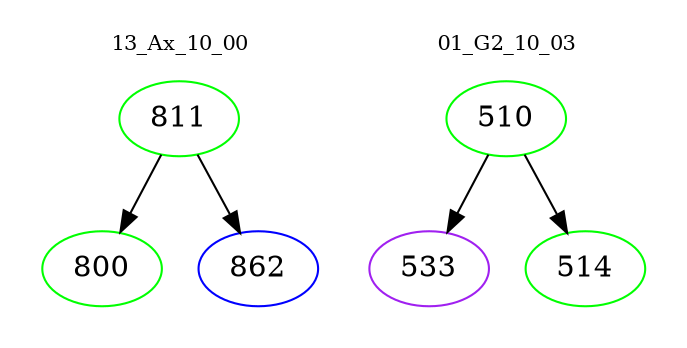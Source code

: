 digraph{
subgraph cluster_0 {
color = white
label = "13_Ax_10_00";
fontsize=10;
T0_811 [label="811", color="green"]
T0_811 -> T0_800 [color="black"]
T0_800 [label="800", color="green"]
T0_811 -> T0_862 [color="black"]
T0_862 [label="862", color="blue"]
}
subgraph cluster_1 {
color = white
label = "01_G2_10_03";
fontsize=10;
T1_510 [label="510", color="green"]
T1_510 -> T1_533 [color="black"]
T1_533 [label="533", color="purple"]
T1_510 -> T1_514 [color="black"]
T1_514 [label="514", color="green"]
}
}
